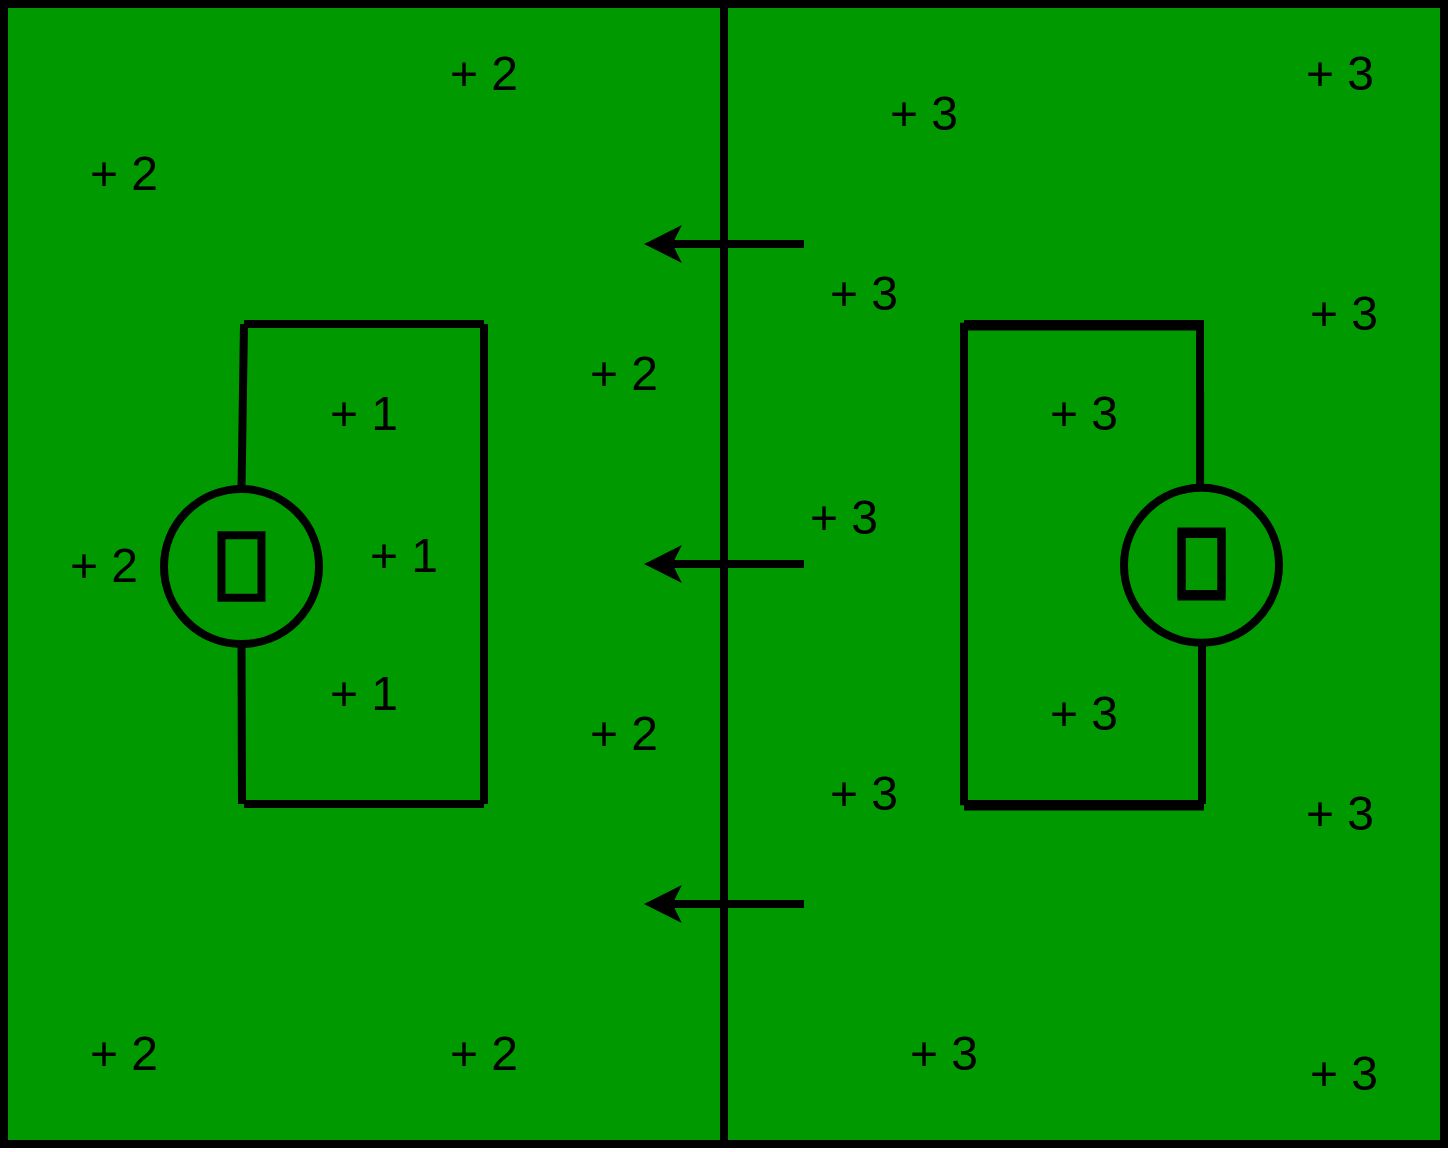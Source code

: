 <mxfile version="17.4.2" type="device"><diagram id="78nwUxNWNc17x-fd525O" name="Page-1"><mxGraphModel dx="1038" dy="745" grid="1" gridSize="10" guides="1" tooltips="1" connect="1" arrows="1" fold="1" page="1" pageScale="1" pageWidth="1100" pageHeight="850" background="none" math="0" shadow="0"><root><mxCell id="0"/><mxCell id="1" parent="0"/><mxCell id="dQrY0FmOF_8DDjTdnyet-2" value="" style="rounded=0;whiteSpace=wrap;html=1;fillColor=#009900;strokeWidth=4;fontSize=24;" parent="1" vertex="1"><mxGeometry x="150" y="120" width="720" height="570" as="geometry"/></mxCell><mxCell id="dQrY0FmOF_8DDjTdnyet-4" value="" style="endArrow=none;html=1;rounded=0;startArrow=none;exitX=0.5;exitY=0;exitDx=0;exitDy=0;strokeWidth=4;fontSize=24;" parent="1" source="dQrY0FmOF_8DDjTdnyet-17" edge="1"><mxGeometry width="50" height="50" relative="1" as="geometry"><mxPoint x="270" y="370" as="sourcePoint"/><mxPoint x="270" y="280" as="targetPoint"/></mxGeometry></mxCell><mxCell id="dQrY0FmOF_8DDjTdnyet-17" value="" style="ellipse;whiteSpace=wrap;html=1;aspect=fixed;fillColor=none;strokeWidth=4;fontSize=24;" parent="1" vertex="1"><mxGeometry x="230" y="362.5" width="77.5" height="77.5" as="geometry"/></mxCell><mxCell id="dQrY0FmOF_8DDjTdnyet-19" value="" style="endArrow=none;html=1;rounded=0;entryX=0.5;entryY=1;entryDx=0;entryDy=0;strokeWidth=4;fontSize=24;" parent="1" target="dQrY0FmOF_8DDjTdnyet-17" edge="1"><mxGeometry width="50" height="50" relative="1" as="geometry"><mxPoint x="269" y="520" as="sourcePoint"/><mxPoint x="270" y="430" as="targetPoint"/></mxGeometry></mxCell><mxCell id="dQrY0FmOF_8DDjTdnyet-20" value="" style="ellipse;whiteSpace=wrap;html=1;aspect=fixed;fillColor=none;strokeWidth=4;fontSize=24;" parent="1" vertex="1"><mxGeometry x="710" y="361.88" width="77.5" height="77.5" as="geometry"/></mxCell><mxCell id="dQrY0FmOF_8DDjTdnyet-23" value="" style="endArrow=none;html=1;rounded=0;strokeWidth=4;fontSize=24;" parent="1" edge="1"><mxGeometry width="50" height="50" relative="1" as="geometry"><mxPoint x="270" y="280" as="sourcePoint"/><mxPoint x="390" y="280" as="targetPoint"/></mxGeometry></mxCell><mxCell id="dQrY0FmOF_8DDjTdnyet-24" value="" style="endArrow=none;html=1;rounded=0;strokeWidth=4;fontSize=24;" parent="1" edge="1"><mxGeometry width="50" height="50" relative="1" as="geometry"><mxPoint x="270" y="520" as="sourcePoint"/><mxPoint x="390" y="520" as="targetPoint"/></mxGeometry></mxCell><mxCell id="dQrY0FmOF_8DDjTdnyet-25" value="" style="endArrow=none;html=1;rounded=0;strokeWidth=4;fontSize=24;" parent="1" edge="1"><mxGeometry width="50" height="50" relative="1" as="geometry"><mxPoint x="390" y="280" as="sourcePoint"/><mxPoint x="390" y="520" as="targetPoint"/></mxGeometry></mxCell><mxCell id="dQrY0FmOF_8DDjTdnyet-26" value="" style="endArrow=none;html=1;rounded=0;strokeWidth=4;exitX=0.5;exitY=0;exitDx=0;exitDy=0;fontSize=24;" parent="1" source="dQrY0FmOF_8DDjTdnyet-2" edge="1"><mxGeometry width="50" height="50" relative="1" as="geometry"><mxPoint x="510" y="40" as="sourcePoint"/><mxPoint x="510" y="690" as="targetPoint"/></mxGeometry></mxCell><mxCell id="dQrY0FmOF_8DDjTdnyet-32" value="" style="endArrow=none;html=1;rounded=0;strokeWidth=4;fontSize=24;" parent="1" edge="1"><mxGeometry width="50" height="50" relative="1" as="geometry"><mxPoint x="630" y="281.29" as="sourcePoint"/><mxPoint x="750.0" y="281.29" as="targetPoint"/></mxGeometry></mxCell><mxCell id="dQrY0FmOF_8DDjTdnyet-33" value="" style="endArrow=none;html=1;rounded=0;strokeWidth=4;fontSize=24;" parent="1" edge="1"><mxGeometry width="50" height="50" relative="1" as="geometry"><mxPoint x="630" y="521.29" as="sourcePoint"/><mxPoint x="750.0" y="521.29" as="targetPoint"/></mxGeometry></mxCell><mxCell id="dQrY0FmOF_8DDjTdnyet-34" value="" style="endArrow=none;html=1;rounded=0;strokeWidth=4;fontSize=24;" parent="1" edge="1"><mxGeometry width="50" height="50" relative="1" as="geometry"><mxPoint x="630.0" y="280.63" as="sourcePoint"/><mxPoint x="630.0" y="520.63" as="targetPoint"/></mxGeometry></mxCell><mxCell id="dQrY0FmOF_8DDjTdnyet-35" value="" style="rounded=0;whiteSpace=wrap;html=1;fillColor=none;rotation=90;strokeWidth=4;fontSize=24;" parent="1" vertex="1"><mxGeometry x="253.12" y="391.25" width="31.25" height="20" as="geometry"/></mxCell><mxCell id="dQrY0FmOF_8DDjTdnyet-36" value="" style="rounded=0;whiteSpace=wrap;html=1;fillColor=none;rotation=90;strokeWidth=4;fontSize=24;" parent="1" vertex="1"><mxGeometry x="733.13" y="390.63" width="31.25" height="20" as="geometry"/></mxCell><mxCell id="dQrY0FmOF_8DDjTdnyet-40" value="+ 1" style="text;html=1;strokeColor=none;fillColor=none;align=center;verticalAlign=middle;whiteSpace=wrap;rounded=0;fontSize=24;" parent="1" vertex="1"><mxGeometry x="300" y="310" width="60" height="30" as="geometry"/></mxCell><mxCell id="dQrY0FmOF_8DDjTdnyet-41" value="+ 2" style="text;html=1;strokeColor=none;fillColor=none;align=center;verticalAlign=middle;whiteSpace=wrap;rounded=0;fontSize=24;" parent="1" vertex="1"><mxGeometry x="180" y="190" width="60" height="30" as="geometry"/></mxCell><mxCell id="dQrY0FmOF_8DDjTdnyet-42" value="+ 2" style="text;html=1;strokeColor=none;fillColor=none;align=center;verticalAlign=middle;whiteSpace=wrap;rounded=0;fontSize=24;" parent="1" vertex="1"><mxGeometry x="180" y="630" width="60" height="30" as="geometry"/></mxCell><mxCell id="dQrY0FmOF_8DDjTdnyet-43" value="+ 2" style="text;html=1;strokeColor=none;fillColor=none;align=center;verticalAlign=middle;whiteSpace=wrap;rounded=0;fontSize=24;" parent="1" vertex="1"><mxGeometry x="170" y="386.25" width="60" height="30" as="geometry"/></mxCell><mxCell id="dQrY0FmOF_8DDjTdnyet-44" value="+ 1" style="text;html=1;strokeColor=none;fillColor=none;align=center;verticalAlign=middle;whiteSpace=wrap;rounded=0;fontSize=24;" parent="1" vertex="1"><mxGeometry x="300" y="450" width="60" height="30" as="geometry"/></mxCell><mxCell id="dQrY0FmOF_8DDjTdnyet-45" value="+ 1" style="text;html=1;strokeColor=none;fillColor=none;align=center;verticalAlign=middle;whiteSpace=wrap;rounded=0;fontSize=24;" parent="1" vertex="1"><mxGeometry x="320" y="381.25" width="60" height="30" as="geometry"/></mxCell><mxCell id="dQrY0FmOF_8DDjTdnyet-48" value="+ 2" style="text;html=1;strokeColor=none;fillColor=none;align=center;verticalAlign=middle;whiteSpace=wrap;rounded=0;fontSize=24;" parent="1" vertex="1"><mxGeometry x="360" y="140" width="60" height="30" as="geometry"/></mxCell><mxCell id="dQrY0FmOF_8DDjTdnyet-49" value="+ 2" style="text;html=1;strokeColor=none;fillColor=none;align=center;verticalAlign=middle;whiteSpace=wrap;rounded=0;fontSize=24;" parent="1" vertex="1"><mxGeometry x="360" y="630" width="60" height="30" as="geometry"/></mxCell><mxCell id="dQrY0FmOF_8DDjTdnyet-50" value="+ 2" style="text;html=1;strokeColor=none;fillColor=none;align=center;verticalAlign=middle;whiteSpace=wrap;rounded=0;fontSize=24;" parent="1" vertex="1"><mxGeometry x="430" y="290" width="60" height="30" as="geometry"/></mxCell><mxCell id="dQrY0FmOF_8DDjTdnyet-51" value="+ 2" style="text;html=1;strokeColor=none;fillColor=none;align=center;verticalAlign=middle;whiteSpace=wrap;rounded=0;fontSize=24;" parent="1" vertex="1"><mxGeometry x="430" y="470" width="60" height="30" as="geometry"/></mxCell><mxCell id="dQrY0FmOF_8DDjTdnyet-52" value="" style="endArrow=none;html=1;rounded=0;startArrow=none;strokeWidth=4;fontSize=24;" parent="1" edge="1"><mxGeometry width="50" height="50" relative="1" as="geometry"><mxPoint x="748.04" y="361.88" as="sourcePoint"/><mxPoint x="748" y="280" as="targetPoint"/></mxGeometry></mxCell><mxCell id="dQrY0FmOF_8DDjTdnyet-53" value="" style="endArrow=none;html=1;rounded=0;strokeWidth=4;fontSize=24;" parent="1" edge="1"><mxGeometry width="50" height="50" relative="1" as="geometry"><mxPoint x="749" y="520" as="sourcePoint"/><mxPoint x="749" y="439.38" as="targetPoint"/></mxGeometry></mxCell><mxCell id="dQrY0FmOF_8DDjTdnyet-54" value="" style="rounded=0;whiteSpace=wrap;html=1;fillColor=none;rotation=90;strokeWidth=4;fontSize=24;" parent="1" vertex="1"><mxGeometry x="733.13" y="389.38" width="31.25" height="20" as="geometry"/></mxCell><mxCell id="dQrY0FmOF_8DDjTdnyet-55" value="" style="endArrow=none;html=1;rounded=0;strokeWidth=4;fontSize=24;" parent="1" edge="1"><mxGeometry width="50" height="50" relative="1" as="geometry"><mxPoint x="630.0" y="279.38" as="sourcePoint"/><mxPoint x="630.0" y="519.38" as="targetPoint"/></mxGeometry></mxCell><mxCell id="dQrY0FmOF_8DDjTdnyet-56" value="" style="endArrow=none;html=1;rounded=0;strokeWidth=4;fontSize=24;" parent="1" edge="1"><mxGeometry width="50" height="50" relative="1" as="geometry"><mxPoint x="630" y="280.04" as="sourcePoint"/><mxPoint x="750.0" y="280.04" as="targetPoint"/></mxGeometry></mxCell><mxCell id="dQrY0FmOF_8DDjTdnyet-57" value="" style="endArrow=none;html=1;rounded=0;strokeWidth=4;fontSize=24;" parent="1" edge="1"><mxGeometry width="50" height="50" relative="1" as="geometry"><mxPoint x="630" y="520.04" as="sourcePoint"/><mxPoint x="750.0" y="520.04" as="targetPoint"/></mxGeometry></mxCell><mxCell id="dQrY0FmOF_8DDjTdnyet-59" value="+ 3" style="text;html=1;strokeColor=none;fillColor=none;align=center;verticalAlign=middle;whiteSpace=wrap;rounded=0;fontSize=24;" parent="1" vertex="1"><mxGeometry x="580" y="160" width="60" height="30" as="geometry"/></mxCell><mxCell id="dQrY0FmOF_8DDjTdnyet-60" value="+ 3" style="text;html=1;strokeColor=none;fillColor=none;align=center;verticalAlign=middle;whiteSpace=wrap;rounded=0;fontSize=24;" parent="1" vertex="1"><mxGeometry x="540" y="361.88" width="60" height="30" as="geometry"/></mxCell><mxCell id="dQrY0FmOF_8DDjTdnyet-61" value="+ 3" style="text;html=1;strokeColor=none;fillColor=none;align=center;verticalAlign=middle;whiteSpace=wrap;rounded=0;fontSize=24;" parent="1" vertex="1"><mxGeometry x="590" y="630" width="60" height="30" as="geometry"/></mxCell><mxCell id="dQrY0FmOF_8DDjTdnyet-62" value="+ 3" style="text;html=1;strokeColor=none;fillColor=none;align=center;verticalAlign=middle;whiteSpace=wrap;rounded=0;fontSize=24;" parent="1" vertex="1"><mxGeometry x="660" y="310" width="60" height="30" as="geometry"/></mxCell><mxCell id="dQrY0FmOF_8DDjTdnyet-63" value="+ 3" style="text;html=1;strokeColor=none;fillColor=none;align=center;verticalAlign=middle;whiteSpace=wrap;rounded=0;fontSize=24;" parent="1" vertex="1"><mxGeometry x="660" y="460" width="60" height="30" as="geometry"/></mxCell><mxCell id="dQrY0FmOF_8DDjTdnyet-64" value="+ 3" style="text;html=1;strokeColor=none;fillColor=none;align=center;verticalAlign=middle;whiteSpace=wrap;rounded=0;fontSize=24;" parent="1" vertex="1"><mxGeometry x="550" y="250" width="60" height="30" as="geometry"/></mxCell><mxCell id="dQrY0FmOF_8DDjTdnyet-65" value="+ 3" style="text;html=1;strokeColor=none;fillColor=none;align=center;verticalAlign=middle;whiteSpace=wrap;rounded=0;fontSize=24;" parent="1" vertex="1"><mxGeometry x="550" y="500" width="60" height="30" as="geometry"/></mxCell><mxCell id="dQrY0FmOF_8DDjTdnyet-66" value="+ 3" style="text;html=1;strokeColor=none;fillColor=none;align=center;verticalAlign=middle;whiteSpace=wrap;rounded=0;fontSize=24;" parent="1" vertex="1"><mxGeometry x="787.5" y="140" width="60" height="30" as="geometry"/></mxCell><mxCell id="dQrY0FmOF_8DDjTdnyet-67" value="+ 3" style="text;html=1;strokeColor=none;fillColor=none;align=center;verticalAlign=middle;whiteSpace=wrap;rounded=0;fontSize=24;" parent="1" vertex="1"><mxGeometry x="790" y="260" width="60" height="30" as="geometry"/></mxCell><mxCell id="dQrY0FmOF_8DDjTdnyet-68" value="+ 3" style="text;html=1;strokeColor=none;fillColor=none;align=center;verticalAlign=middle;whiteSpace=wrap;rounded=0;fontSize=24;" parent="1" vertex="1"><mxGeometry x="787.5" y="510" width="60" height="30" as="geometry"/></mxCell><mxCell id="dQrY0FmOF_8DDjTdnyet-69" value="+ 3" style="text;html=1;strokeColor=none;fillColor=none;align=center;verticalAlign=middle;whiteSpace=wrap;rounded=0;fontSize=24;" parent="1" vertex="1"><mxGeometry x="790" y="640" width="60" height="30" as="geometry"/></mxCell><mxCell id="dQrY0FmOF_8DDjTdnyet-70" value="" style="endArrow=classic;html=1;rounded=0;strokeWidth=4;fontSize=24;" parent="1" edge="1"><mxGeometry width="50" height="50" relative="1" as="geometry"><mxPoint x="550" y="400" as="sourcePoint"/><mxPoint x="470" y="400" as="targetPoint"/></mxGeometry></mxCell><mxCell id="dQrY0FmOF_8DDjTdnyet-71" value="" style="endArrow=classic;html=1;rounded=0;strokeWidth=4;fontSize=24;" parent="1" edge="1"><mxGeometry width="50" height="50" relative="1" as="geometry"><mxPoint x="550" y="240" as="sourcePoint"/><mxPoint x="470" y="240" as="targetPoint"/></mxGeometry></mxCell><mxCell id="dQrY0FmOF_8DDjTdnyet-72" value="" style="endArrow=classic;html=1;rounded=0;strokeWidth=4;fontSize=24;" parent="1" edge="1"><mxGeometry width="50" height="50" relative="1" as="geometry"><mxPoint x="550" y="570" as="sourcePoint"/><mxPoint x="470" y="570" as="targetPoint"/></mxGeometry></mxCell></root></mxGraphModel></diagram></mxfile>